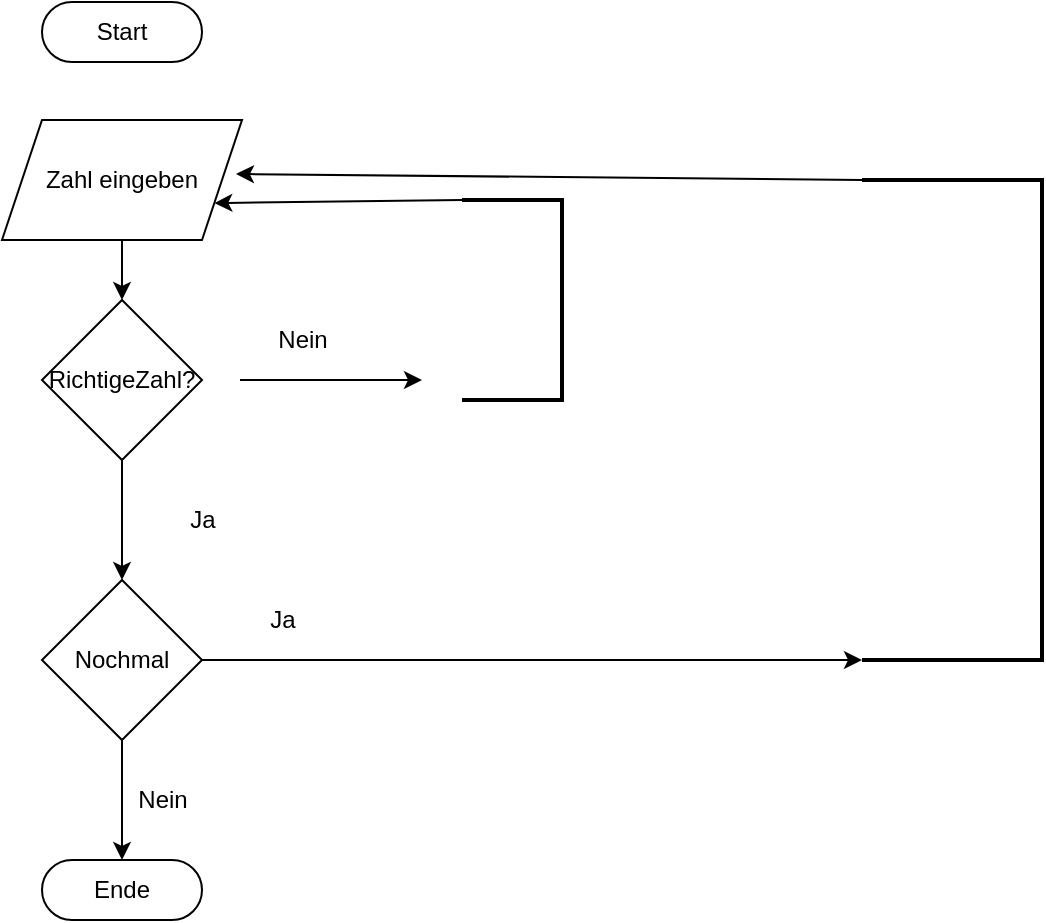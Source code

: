 <mxfile version="14.5.1" type="device"><diagram id="uuEVg0AjnqZZxLYiLxrk" name="Page-1"><mxGraphModel dx="946" dy="1866" grid="1" gridSize="10" guides="1" tooltips="1" connect="1" arrows="1" fold="1" page="1" pageScale="1" pageWidth="827" pageHeight="1169" math="0" shadow="0"><root><mxCell id="0"/><mxCell id="1" parent="0"/><mxCell id="QvDfR_F-yj2-m1yHuHHQ-7" value="" style="rhombus;whiteSpace=wrap;html=1;" parent="1" vertex="1"><mxGeometry x="180" y="-981" width="80" height="80" as="geometry"/></mxCell><mxCell id="QvDfR_F-yj2-m1yHuHHQ-1" value="" style="html=1;dashed=0;whitespace=wrap;shape=mxgraph.dfd.start" parent="1" vertex="1"><mxGeometry x="180" y="-701" width="80" height="30" as="geometry"/></mxCell><mxCell id="QvDfR_F-yj2-m1yHuHHQ-2" value="" style="html=1;dashed=0;whitespace=wrap;shape=mxgraph.dfd.start" parent="1" vertex="1"><mxGeometry x="180" y="-1130" width="80" height="30" as="geometry"/></mxCell><mxCell id="QvDfR_F-yj2-m1yHuHHQ-3" value="Ende" style="text;html=1;strokeColor=none;fillColor=none;align=center;verticalAlign=middle;whiteSpace=wrap;rounded=0;" parent="1" vertex="1"><mxGeometry x="200" y="-696" width="40" height="20" as="geometry"/></mxCell><mxCell id="QvDfR_F-yj2-m1yHuHHQ-4" value="Start" style="text;html=1;strokeColor=none;fillColor=none;align=center;verticalAlign=middle;whiteSpace=wrap;rounded=0;" parent="1" vertex="1"><mxGeometry x="200" y="-1125" width="40" height="20" as="geometry"/></mxCell><mxCell id="QvDfR_F-yj2-m1yHuHHQ-6" value="RichtigeZahl?" style="text;html=1;strokeColor=none;fillColor=none;align=center;verticalAlign=middle;whiteSpace=wrap;rounded=0;" parent="1" vertex="1"><mxGeometry x="200" y="-951" width="40" height="20" as="geometry"/></mxCell><mxCell id="QvDfR_F-yj2-m1yHuHHQ-8" value="" style="endArrow=classic;html=1;" parent="1" edge="1"><mxGeometry width="50" height="50" relative="1" as="geometry"><mxPoint x="279" y="-941" as="sourcePoint"/><mxPoint x="370" y="-941" as="targetPoint"/></mxGeometry></mxCell><mxCell id="QvDfR_F-yj2-m1yHuHHQ-9" value="Zahl eingeben" style="shape=parallelogram;perimeter=parallelogramPerimeter;whiteSpace=wrap;html=1;fixedSize=1;" parent="1" vertex="1"><mxGeometry x="160" y="-1071" width="120" height="60" as="geometry"/></mxCell><mxCell id="QvDfR_F-yj2-m1yHuHHQ-11" value="" style="endArrow=classic;html=1;entryX=0.5;entryY=0;entryDx=0;entryDy=0;" parent="1" target="QvDfR_F-yj2-m1yHuHHQ-7" edge="1"><mxGeometry width="50" height="50" relative="1" as="geometry"><mxPoint x="220" y="-1011" as="sourcePoint"/><mxPoint x="220" y="-991" as="targetPoint"/></mxGeometry></mxCell><mxCell id="QvDfR_F-yj2-m1yHuHHQ-12" value="Nein" style="text;html=1;align=center;verticalAlign=middle;resizable=0;points=[];autosize=1;" parent="1" vertex="1"><mxGeometry x="290" y="-971" width="40" height="20" as="geometry"/></mxCell><mxCell id="QvDfR_F-yj2-m1yHuHHQ-13" value="" style="endArrow=classic;html=1;exitX=0.5;exitY=1;exitDx=0;exitDy=0;" parent="1" source="QvDfR_F-yj2-m1yHuHHQ-7" edge="1"><mxGeometry width="50" height="50" relative="1" as="geometry"><mxPoint x="210" y="-881" as="sourcePoint"/><mxPoint x="220" y="-841" as="targetPoint"/><Array as="points"/></mxGeometry></mxCell><mxCell id="QvDfR_F-yj2-m1yHuHHQ-14" value="" style="strokeWidth=2;html=1;shape=mxgraph.flowchart.annotation_1;align=left;pointerEvents=1;rotation=-180;" parent="1" vertex="1"><mxGeometry x="390" y="-1031" width="50" height="100" as="geometry"/></mxCell><mxCell id="QvDfR_F-yj2-m1yHuHHQ-15" value="" style="endArrow=classic;html=1;exitX=1;exitY=1;exitDx=0;exitDy=0;exitPerimeter=0;entryX=1;entryY=0.75;entryDx=0;entryDy=0;" parent="1" source="QvDfR_F-yj2-m1yHuHHQ-14" target="QvDfR_F-yj2-m1yHuHHQ-9" edge="1"><mxGeometry width="50" height="50" relative="1" as="geometry"><mxPoint x="280" y="-801" as="sourcePoint"/><mxPoint x="330" y="-851" as="targetPoint"/></mxGeometry></mxCell><mxCell id="QvDfR_F-yj2-m1yHuHHQ-16" value="Ja" style="text;html=1;align=center;verticalAlign=middle;resizable=0;points=[];autosize=1;" parent="1" vertex="1"><mxGeometry x="245" y="-881" width="30" height="20" as="geometry"/></mxCell><mxCell id="QvDfR_F-yj2-m1yHuHHQ-17" value="Nochmal" style="rhombus;whiteSpace=wrap;html=1;" parent="1" vertex="1"><mxGeometry x="180" y="-841" width="80" height="80" as="geometry"/></mxCell><mxCell id="QvDfR_F-yj2-m1yHuHHQ-18" value="" style="endArrow=classic;html=1;exitX=1;exitY=0.5;exitDx=0;exitDy=0;entryX=1;entryY=0;entryDx=0;entryDy=0;entryPerimeter=0;" parent="1" source="QvDfR_F-yj2-m1yHuHHQ-17" target="QvDfR_F-yj2-m1yHuHHQ-19" edge="1"><mxGeometry width="50" height="50" relative="1" as="geometry"><mxPoint x="280" y="-801" as="sourcePoint"/><mxPoint x="340" y="-801" as="targetPoint"/></mxGeometry></mxCell><mxCell id="QvDfR_F-yj2-m1yHuHHQ-19" value="" style="strokeWidth=2;html=1;shape=mxgraph.flowchart.annotation_1;align=left;pointerEvents=1;rotation=-180;" parent="1" vertex="1"><mxGeometry x="590" y="-1041" width="90" height="240" as="geometry"/></mxCell><mxCell id="QvDfR_F-yj2-m1yHuHHQ-20" value="" style="endArrow=classic;html=1;exitX=1;exitY=1;exitDx=0;exitDy=0;exitPerimeter=0;entryX=0.975;entryY=0.45;entryDx=0;entryDy=0;entryPerimeter=0;" parent="1" source="QvDfR_F-yj2-m1yHuHHQ-19" target="QvDfR_F-yj2-m1yHuHHQ-9" edge="1"><mxGeometry width="50" height="50" relative="1" as="geometry"><mxPoint x="280" y="-801" as="sourcePoint"/><mxPoint x="330" y="-851" as="targetPoint"/></mxGeometry></mxCell><mxCell id="QvDfR_F-yj2-m1yHuHHQ-21" value="" style="endArrow=classic;html=1;exitX=0.5;exitY=1;exitDx=0;exitDy=0;entryX=0.5;entryY=0.5;entryDx=0;entryDy=-15;entryPerimeter=0;" parent="1" source="QvDfR_F-yj2-m1yHuHHQ-17" target="QvDfR_F-yj2-m1yHuHHQ-1" edge="1"><mxGeometry width="50" height="50" relative="1" as="geometry"><mxPoint x="280" y="-801" as="sourcePoint"/><mxPoint x="330" y="-851" as="targetPoint"/></mxGeometry></mxCell><mxCell id="QvDfR_F-yj2-m1yHuHHQ-22" value="Nein" style="text;html=1;align=center;verticalAlign=middle;resizable=0;points=[];autosize=1;" parent="1" vertex="1"><mxGeometry x="220" y="-741" width="40" height="20" as="geometry"/></mxCell><mxCell id="QvDfR_F-yj2-m1yHuHHQ-23" value="Ja" style="text;html=1;align=center;verticalAlign=middle;resizable=0;points=[];autosize=1;" parent="1" vertex="1"><mxGeometry x="285" y="-831" width="30" height="20" as="geometry"/></mxCell></root></mxGraphModel></diagram></mxfile>